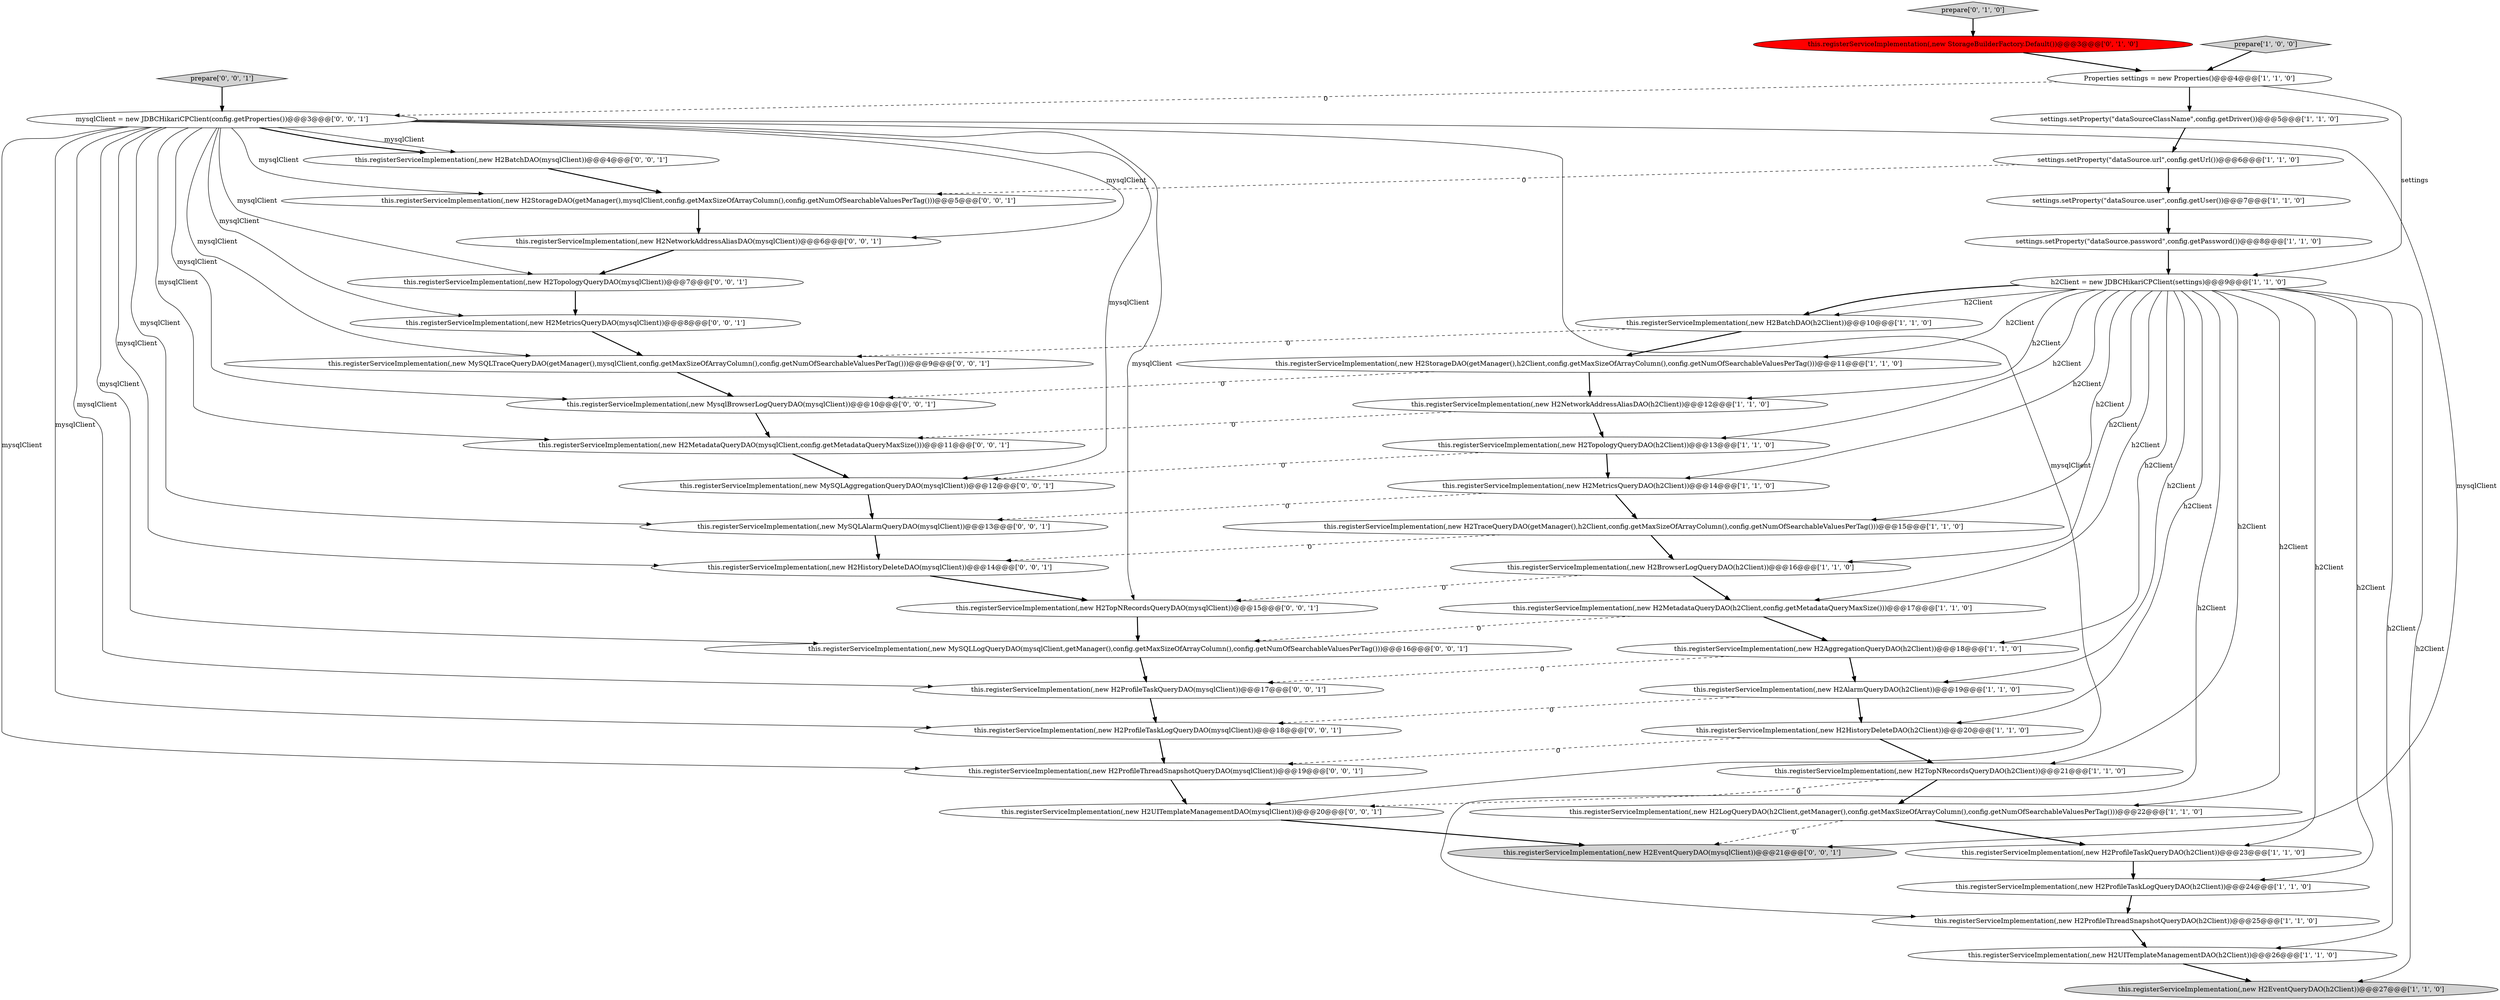 digraph {
5 [style = filled, label = "settings.setProperty(\"dataSourceClassName\",config.getDriver())@@@5@@@['1', '1', '0']", fillcolor = white, shape = ellipse image = "AAA0AAABBB1BBB"];
6 [style = filled, label = "this.registerServiceImplementation(,new H2MetadataQueryDAO(h2Client,config.getMetadataQueryMaxSize()))@@@17@@@['1', '1', '0']", fillcolor = white, shape = ellipse image = "AAA0AAABBB1BBB"];
7 [style = filled, label = "this.registerServiceImplementation(,new H2EventQueryDAO(h2Client))@@@27@@@['1', '1', '0']", fillcolor = lightgray, shape = ellipse image = "AAA0AAABBB1BBB"];
10 [style = filled, label = "settings.setProperty(\"dataSource.url\",config.getUrl())@@@6@@@['1', '1', '0']", fillcolor = white, shape = ellipse image = "AAA0AAABBB1BBB"];
25 [style = filled, label = "this.registerServiceImplementation(,new StorageBuilderFactory.Default())@@@3@@@['0', '1', '0']", fillcolor = red, shape = ellipse image = "AAA1AAABBB2BBB"];
38 [style = filled, label = "this.registerServiceImplementation(,new H2ProfileTaskQueryDAO(mysqlClient))@@@17@@@['0', '0', '1']", fillcolor = white, shape = ellipse image = "AAA0AAABBB3BBB"];
41 [style = filled, label = "prepare['0', '0', '1']", fillcolor = lightgray, shape = diamond image = "AAA0AAABBB3BBB"];
11 [style = filled, label = "settings.setProperty(\"dataSource.password\",config.getPassword())@@@8@@@['1', '1', '0']", fillcolor = white, shape = ellipse image = "AAA0AAABBB1BBB"];
12 [style = filled, label = "this.registerServiceImplementation(,new H2BatchDAO(h2Client))@@@10@@@['1', '1', '0']", fillcolor = white, shape = ellipse image = "AAA0AAABBB1BBB"];
33 [style = filled, label = "this.registerServiceImplementation(,new H2TopologyQueryDAO(mysqlClient))@@@7@@@['0', '0', '1']", fillcolor = white, shape = ellipse image = "AAA0AAABBB3BBB"];
43 [style = filled, label = "mysqlClient = new JDBCHikariCPClient(config.getProperties())@@@3@@@['0', '0', '1']", fillcolor = white, shape = ellipse image = "AAA0AAABBB3BBB"];
40 [style = filled, label = "this.registerServiceImplementation(,new H2ProfileThreadSnapshotQueryDAO(mysqlClient))@@@19@@@['0', '0', '1']", fillcolor = white, shape = ellipse image = "AAA0AAABBB3BBB"];
31 [style = filled, label = "this.registerServiceImplementation(,new MySQLAggregationQueryDAO(mysqlClient))@@@12@@@['0', '0', '1']", fillcolor = white, shape = ellipse image = "AAA0AAABBB3BBB"];
22 [style = filled, label = "this.registerServiceImplementation(,new H2TopNRecordsQueryDAO(h2Client))@@@21@@@['1', '1', '0']", fillcolor = white, shape = ellipse image = "AAA0AAABBB1BBB"];
18 [style = filled, label = "this.registerServiceImplementation(,new H2BrowserLogQueryDAO(h2Client))@@@16@@@['1', '1', '0']", fillcolor = white, shape = ellipse image = "AAA0AAABBB1BBB"];
23 [style = filled, label = "this.registerServiceImplementation(,new H2NetworkAddressAliasDAO(h2Client))@@@12@@@['1', '1', '0']", fillcolor = white, shape = ellipse image = "AAA0AAABBB1BBB"];
34 [style = filled, label = "this.registerServiceImplementation(,new H2NetworkAddressAliasDAO(mysqlClient))@@@6@@@['0', '0', '1']", fillcolor = white, shape = ellipse image = "AAA0AAABBB3BBB"];
30 [style = filled, label = "this.registerServiceImplementation(,new H2StorageDAO(getManager(),mysqlClient,config.getMaxSizeOfArrayColumn(),config.getNumOfSearchableValuesPerTag()))@@@5@@@['0', '0', '1']", fillcolor = white, shape = ellipse image = "AAA0AAABBB3BBB"];
35 [style = filled, label = "this.registerServiceImplementation(,new H2MetadataQueryDAO(mysqlClient,config.getMetadataQueryMaxSize()))@@@11@@@['0', '0', '1']", fillcolor = white, shape = ellipse image = "AAA0AAABBB3BBB"];
4 [style = filled, label = "Properties settings = new Properties()@@@4@@@['1', '1', '0']", fillcolor = white, shape = ellipse image = "AAA0AAABBB1BBB"];
8 [style = filled, label = "settings.setProperty(\"dataSource.user\",config.getUser())@@@7@@@['1', '1', '0']", fillcolor = white, shape = ellipse image = "AAA0AAABBB1BBB"];
21 [style = filled, label = "prepare['1', '0', '0']", fillcolor = lightgray, shape = diamond image = "AAA0AAABBB1BBB"];
46 [style = filled, label = "this.registerServiceImplementation(,new MySQLAlarmQueryDAO(mysqlClient))@@@13@@@['0', '0', '1']", fillcolor = white, shape = ellipse image = "AAA0AAABBB3BBB"];
9 [style = filled, label = "this.registerServiceImplementation(,new H2AlarmQueryDAO(h2Client))@@@19@@@['1', '1', '0']", fillcolor = white, shape = ellipse image = "AAA0AAABBB1BBB"];
0 [style = filled, label = "this.registerServiceImplementation(,new H2TopologyQueryDAO(h2Client))@@@13@@@['1', '1', '0']", fillcolor = white, shape = ellipse image = "AAA0AAABBB1BBB"];
14 [style = filled, label = "this.registerServiceImplementation(,new H2UITemplateManagementDAO(h2Client))@@@26@@@['1', '1', '0']", fillcolor = white, shape = ellipse image = "AAA0AAABBB1BBB"];
24 [style = filled, label = "this.registerServiceImplementation(,new H2TraceQueryDAO(getManager(),h2Client,config.getMaxSizeOfArrayColumn(),config.getNumOfSearchableValuesPerTag()))@@@15@@@['1', '1', '0']", fillcolor = white, shape = ellipse image = "AAA0AAABBB1BBB"];
36 [style = filled, label = "this.registerServiceImplementation(,new H2BatchDAO(mysqlClient))@@@4@@@['0', '0', '1']", fillcolor = white, shape = ellipse image = "AAA0AAABBB3BBB"];
44 [style = filled, label = "this.registerServiceImplementation(,new H2MetricsQueryDAO(mysqlClient))@@@8@@@['0', '0', '1']", fillcolor = white, shape = ellipse image = "AAA0AAABBB3BBB"];
20 [style = filled, label = "h2Client = new JDBCHikariCPClient(settings)@@@9@@@['1', '1', '0']", fillcolor = white, shape = ellipse image = "AAA0AAABBB1BBB"];
37 [style = filled, label = "this.registerServiceImplementation(,new H2UITemplateManagementDAO(mysqlClient))@@@20@@@['0', '0', '1']", fillcolor = white, shape = ellipse image = "AAA0AAABBB3BBB"];
29 [style = filled, label = "this.registerServiceImplementation(,new MySQLTraceQueryDAO(getManager(),mysqlClient,config.getMaxSizeOfArrayColumn(),config.getNumOfSearchableValuesPerTag()))@@@9@@@['0', '0', '1']", fillcolor = white, shape = ellipse image = "AAA0AAABBB3BBB"];
16 [style = filled, label = "this.registerServiceImplementation(,new H2ProfileTaskQueryDAO(h2Client))@@@23@@@['1', '1', '0']", fillcolor = white, shape = ellipse image = "AAA0AAABBB1BBB"];
17 [style = filled, label = "this.registerServiceImplementation(,new H2LogQueryDAO(h2Client,getManager(),config.getMaxSizeOfArrayColumn(),config.getNumOfSearchableValuesPerTag()))@@@22@@@['1', '1', '0']", fillcolor = white, shape = ellipse image = "AAA0AAABBB1BBB"];
27 [style = filled, label = "this.registerServiceImplementation(,new MySQLLogQueryDAO(mysqlClient,getManager(),config.getMaxSizeOfArrayColumn(),config.getNumOfSearchableValuesPerTag()))@@@16@@@['0', '0', '1']", fillcolor = white, shape = ellipse image = "AAA0AAABBB3BBB"];
42 [style = filled, label = "this.registerServiceImplementation(,new H2HistoryDeleteDAO(mysqlClient))@@@14@@@['0', '0', '1']", fillcolor = white, shape = ellipse image = "AAA0AAABBB3BBB"];
1 [style = filled, label = "this.registerServiceImplementation(,new H2HistoryDeleteDAO(h2Client))@@@20@@@['1', '1', '0']", fillcolor = white, shape = ellipse image = "AAA0AAABBB1BBB"];
13 [style = filled, label = "this.registerServiceImplementation(,new H2ProfileTaskLogQueryDAO(h2Client))@@@24@@@['1', '1', '0']", fillcolor = white, shape = ellipse image = "AAA0AAABBB1BBB"];
26 [style = filled, label = "prepare['0', '1', '0']", fillcolor = lightgray, shape = diamond image = "AAA0AAABBB2BBB"];
2 [style = filled, label = "this.registerServiceImplementation(,new H2StorageDAO(getManager(),h2Client,config.getMaxSizeOfArrayColumn(),config.getNumOfSearchableValuesPerTag()))@@@11@@@['1', '1', '0']", fillcolor = white, shape = ellipse image = "AAA0AAABBB1BBB"];
32 [style = filled, label = "this.registerServiceImplementation(,new H2TopNRecordsQueryDAO(mysqlClient))@@@15@@@['0', '0', '1']", fillcolor = white, shape = ellipse image = "AAA0AAABBB3BBB"];
39 [style = filled, label = "this.registerServiceImplementation(,new H2EventQueryDAO(mysqlClient))@@@21@@@['0', '0', '1']", fillcolor = lightgray, shape = ellipse image = "AAA0AAABBB3BBB"];
19 [style = filled, label = "this.registerServiceImplementation(,new H2AggregationQueryDAO(h2Client))@@@18@@@['1', '1', '0']", fillcolor = white, shape = ellipse image = "AAA0AAABBB1BBB"];
45 [style = filled, label = "this.registerServiceImplementation(,new H2ProfileTaskLogQueryDAO(mysqlClient))@@@18@@@['0', '0', '1']", fillcolor = white, shape = ellipse image = "AAA0AAABBB3BBB"];
15 [style = filled, label = "this.registerServiceImplementation(,new H2ProfileThreadSnapshotQueryDAO(h2Client))@@@25@@@['1', '1', '0']", fillcolor = white, shape = ellipse image = "AAA0AAABBB1BBB"];
3 [style = filled, label = "this.registerServiceImplementation(,new H2MetricsQueryDAO(h2Client))@@@14@@@['1', '1', '0']", fillcolor = white, shape = ellipse image = "AAA0AAABBB1BBB"];
28 [style = filled, label = "this.registerServiceImplementation(,new MysqlBrowserLogQueryDAO(mysqlClient))@@@10@@@['0', '0', '1']", fillcolor = white, shape = ellipse image = "AAA0AAABBB3BBB"];
27->38 [style = bold, label=""];
3->24 [style = bold, label=""];
20->3 [style = solid, label="h2Client"];
20->2 [style = solid, label="h2Client"];
43->36 [style = solid, label="mysqlClient"];
24->42 [style = dashed, label="0"];
14->7 [style = bold, label=""];
1->40 [style = dashed, label="0"];
2->23 [style = bold, label=""];
12->2 [style = bold, label=""];
19->38 [style = dashed, label="0"];
10->8 [style = bold, label=""];
19->9 [style = bold, label=""];
20->13 [style = solid, label="h2Client"];
43->31 [style = solid, label="mysqlClient"];
20->16 [style = solid, label="h2Client"];
43->37 [style = solid, label="mysqlClient"];
31->46 [style = bold, label=""];
43->30 [style = solid, label="mysqlClient"];
33->44 [style = bold, label=""];
8->11 [style = bold, label=""];
20->18 [style = solid, label="h2Client"];
17->16 [style = bold, label=""];
40->37 [style = bold, label=""];
18->32 [style = dashed, label="0"];
0->3 [style = bold, label=""];
5->10 [style = bold, label=""];
35->31 [style = bold, label=""];
46->42 [style = bold, label=""];
43->27 [style = solid, label="mysqlClient"];
34->33 [style = bold, label=""];
23->35 [style = dashed, label="0"];
20->14 [style = solid, label="h2Client"];
38->45 [style = bold, label=""];
30->34 [style = bold, label=""];
20->15 [style = solid, label="h2Client"];
43->38 [style = solid, label="mysqlClient"];
20->0 [style = solid, label="h2Client"];
9->45 [style = dashed, label="0"];
24->18 [style = bold, label=""];
36->30 [style = bold, label=""];
28->35 [style = bold, label=""];
20->6 [style = solid, label="h2Client"];
22->37 [style = dashed, label="0"];
6->27 [style = dashed, label="0"];
4->20 [style = solid, label="settings"];
43->35 [style = solid, label="mysqlClient"];
43->45 [style = solid, label="mysqlClient"];
2->28 [style = dashed, label="0"];
42->32 [style = bold, label=""];
22->17 [style = bold, label=""];
20->24 [style = solid, label="h2Client"];
13->15 [style = bold, label=""];
9->1 [style = bold, label=""];
41->43 [style = bold, label=""];
21->4 [style = bold, label=""];
17->39 [style = dashed, label="0"];
43->33 [style = solid, label="mysqlClient"];
16->13 [style = bold, label=""];
43->34 [style = solid, label="mysqlClient"];
43->28 [style = solid, label="mysqlClient"];
15->14 [style = bold, label=""];
44->29 [style = bold, label=""];
43->36 [style = bold, label=""];
3->46 [style = dashed, label="0"];
32->27 [style = bold, label=""];
43->29 [style = solid, label="mysqlClient"];
43->40 [style = solid, label="mysqlClient"];
23->0 [style = bold, label=""];
20->23 [style = solid, label="h2Client"];
20->9 [style = solid, label="h2Client"];
43->44 [style = solid, label="mysqlClient"];
43->46 [style = solid, label="mysqlClient"];
4->43 [style = dashed, label="0"];
10->30 [style = dashed, label="0"];
18->6 [style = bold, label=""];
20->19 [style = solid, label="h2Client"];
4->5 [style = bold, label=""];
37->39 [style = bold, label=""];
43->32 [style = solid, label="mysqlClient"];
45->40 [style = bold, label=""];
11->20 [style = bold, label=""];
26->25 [style = bold, label=""];
25->4 [style = bold, label=""];
6->19 [style = bold, label=""];
43->39 [style = solid, label="mysqlClient"];
1->22 [style = bold, label=""];
29->28 [style = bold, label=""];
20->7 [style = solid, label="h2Client"];
20->22 [style = solid, label="h2Client"];
20->12 [style = bold, label=""];
12->29 [style = dashed, label="0"];
0->31 [style = dashed, label="0"];
20->1 [style = solid, label="h2Client"];
20->12 [style = solid, label="h2Client"];
20->17 [style = solid, label="h2Client"];
43->42 [style = solid, label="mysqlClient"];
}
